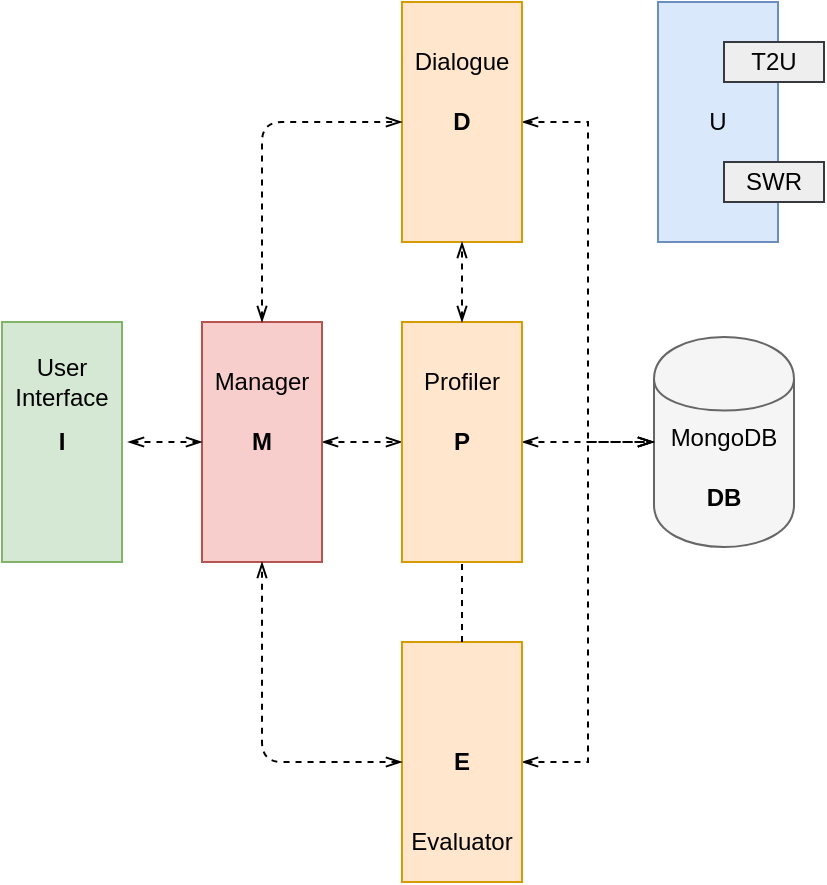 <mxfile version="10.6.9" type="device"><diagram id="4cHswIBqTazz-S7WL56V" name="Page-1"><mxGraphModel dx="1010" dy="550" grid="1" gridSize="10" guides="1" tooltips="1" connect="1" arrows="1" fold="1" page="1" pageScale="1" pageWidth="827" pageHeight="1169" math="0" shadow="0"><root><mxCell id="0"/><mxCell id="1" parent="0"/><mxCell id="vCB0DjBXV1XSG772xNzs-39" value="" style="shape=cylinder;whiteSpace=wrap;html=1;boundedLbl=1;backgroundOutline=1;fillColor=#f5f5f5;strokeColor=#666666;fontColor=#333333;" parent="1" vertex="1"><mxGeometry x="406" y="217.5" width="70" height="105" as="geometry"/></mxCell><mxCell id="vCB0DjBXV1XSG772xNzs-1" value="" style="rounded=0;whiteSpace=wrap;html=1;rotation=90;fillColor=#d5e8d4;strokeColor=#82b366;" parent="1" vertex="1"><mxGeometry x="50" y="240" width="120" height="60" as="geometry"/></mxCell><mxCell id="MkHDd70d3_szy9a1CzmJ-1" style="edgeStyle=orthogonalEdgeStyle;rounded=0;orthogonalLoop=1;jettySize=auto;html=1;exitX=0.5;exitY=0;exitDx=0;exitDy=0;entryX=0.5;entryY=1;entryDx=0;entryDy=0;endArrow=openThin;endFill=0;dashed=1;startArrow=openThin;startFill=0;" edge="1" parent="1" source="vCB0DjBXV1XSG772xNzs-2" target="vCB0DjBXV1XSG772xNzs-3"><mxGeometry relative="1" as="geometry"/></mxCell><mxCell id="vCB0DjBXV1XSG772xNzs-2" value="" style="rounded=0;whiteSpace=wrap;html=1;rotation=90;fillColor=#f8cecc;strokeColor=#b85450;" parent="1" vertex="1"><mxGeometry x="150" y="240" width="120" height="60" as="geometry"/></mxCell><mxCell id="MkHDd70d3_szy9a1CzmJ-5" style="edgeStyle=orthogonalEdgeStyle;rounded=0;orthogonalLoop=1;jettySize=auto;html=1;exitX=0.5;exitY=0;exitDx=0;exitDy=0;entryX=0;entryY=0.5;entryDx=0;entryDy=0;dashed=1;startArrow=openThin;startFill=0;endArrow=openThin;endFill=0;" edge="1" parent="1" source="vCB0DjBXV1XSG772xNzs-3" target="vCB0DjBXV1XSG772xNzs-39"><mxGeometry relative="1" as="geometry"/></mxCell><mxCell id="vCB0DjBXV1XSG772xNzs-3" value="" style="rounded=0;whiteSpace=wrap;html=1;rotation=90;fillColor=#ffe6cc;strokeColor=#d79b00;" parent="1" vertex="1"><mxGeometry x="250" y="240" width="120" height="60" as="geometry"/></mxCell><mxCell id="MkHDd70d3_szy9a1CzmJ-2" style="edgeStyle=orthogonalEdgeStyle;rounded=0;orthogonalLoop=1;jettySize=auto;html=1;exitX=0.5;exitY=0;exitDx=0;exitDy=0;entryX=0;entryY=0.5;entryDx=0;entryDy=0;dashed=1;startArrow=openThin;startFill=0;endArrow=openThin;endFill=0;" edge="1" parent="1" source="vCB0DjBXV1XSG772xNzs-4" target="vCB0DjBXV1XSG772xNzs-39"><mxGeometry relative="1" as="geometry"/></mxCell><mxCell id="vCB0DjBXV1XSG772xNzs-4" value="" style="rounded=0;whiteSpace=wrap;html=1;rotation=90;fillColor=#ffe6cc;strokeColor=#d79b00;" parent="1" vertex="1"><mxGeometry x="250" y="80" width="120" height="60" as="geometry"/></mxCell><mxCell id="MkHDd70d3_szy9a1CzmJ-6" style="edgeStyle=orthogonalEdgeStyle;rounded=0;orthogonalLoop=1;jettySize=auto;html=1;exitX=0.5;exitY=0;exitDx=0;exitDy=0;entryX=0;entryY=0.5;entryDx=0;entryDy=0;dashed=1;startArrow=openThin;startFill=0;endArrow=openThin;endFill=0;" edge="1" parent="1" source="vCB0DjBXV1XSG772xNzs-5" target="vCB0DjBXV1XSG772xNzs-39"><mxGeometry relative="1" as="geometry"/></mxCell><mxCell id="vCB0DjBXV1XSG772xNzs-5" value="" style="rounded=0;whiteSpace=wrap;html=1;rotation=90;fillColor=#ffe6cc;strokeColor=#d79b00;" parent="1" vertex="1"><mxGeometry x="250" y="400" width="120" height="60" as="geometry"/></mxCell><mxCell id="vCB0DjBXV1XSG772xNzs-6" value="" style="rounded=0;whiteSpace=wrap;html=1;rotation=90;fillColor=#dae8fc;strokeColor=#6c8ebf;" parent="1" vertex="1"><mxGeometry x="378" y="80" width="120" height="60" as="geometry"/></mxCell><mxCell id="vCB0DjBXV1XSG772xNzs-8" value="I" style="text;html=1;strokeColor=none;fillColor=none;align=center;verticalAlign=middle;whiteSpace=wrap;rounded=0;fontStyle=1" parent="1" vertex="1"><mxGeometry x="90" y="260" width="40" height="20" as="geometry"/></mxCell><mxCell id="vCB0DjBXV1XSG772xNzs-10" value="M" style="text;html=1;strokeColor=none;fillColor=none;align=center;verticalAlign=middle;whiteSpace=wrap;rounded=0;fontStyle=1" parent="1" vertex="1"><mxGeometry x="190" y="260" width="40" height="20" as="geometry"/></mxCell><mxCell id="vCB0DjBXV1XSG772xNzs-11" value="P" style="text;html=1;strokeColor=none;fillColor=none;align=center;verticalAlign=middle;whiteSpace=wrap;rounded=0;fontStyle=1" parent="1" vertex="1"><mxGeometry x="290" y="260" width="40" height="20" as="geometry"/></mxCell><mxCell id="vCB0DjBXV1XSG772xNzs-12" value="D" style="text;html=1;strokeColor=none;fillColor=none;align=center;verticalAlign=middle;whiteSpace=wrap;rounded=0;fontStyle=1" parent="1" vertex="1"><mxGeometry x="290" y="100" width="40" height="20" as="geometry"/></mxCell><mxCell id="vCB0DjBXV1XSG772xNzs-13" value="E" style="text;html=1;strokeColor=none;fillColor=none;align=center;verticalAlign=middle;whiteSpace=wrap;rounded=0;fontStyle=1" parent="1" vertex="1"><mxGeometry x="290" y="420" width="40" height="20" as="geometry"/></mxCell><mxCell id="vCB0DjBXV1XSG772xNzs-14" value="U" style="text;html=1;strokeColor=none;fillColor=none;align=center;verticalAlign=middle;whiteSpace=wrap;rounded=0;" parent="1" vertex="1"><mxGeometry x="418" y="100" width="40" height="20" as="geometry"/></mxCell><mxCell id="vCB0DjBXV1XSG772xNzs-15" value="DB" style="text;html=1;strokeColor=none;fillColor=none;align=center;verticalAlign=middle;whiteSpace=wrap;rounded=0;fontStyle=1" parent="1" vertex="1"><mxGeometry x="421" y="287.5" width="40" height="20" as="geometry"/></mxCell><mxCell id="vCB0DjBXV1XSG772xNzs-16" value="User Interface" style="text;html=1;strokeColor=none;fillColor=none;align=center;verticalAlign=middle;whiteSpace=wrap;rounded=0;" parent="1" vertex="1"><mxGeometry x="90" y="230" width="40" height="20" as="geometry"/></mxCell><mxCell id="vCB0DjBXV1XSG772xNzs-17" value="Manager" style="text;html=1;strokeColor=none;fillColor=none;align=center;verticalAlign=middle;whiteSpace=wrap;rounded=0;" parent="1" vertex="1"><mxGeometry x="190" y="230" width="40" height="20" as="geometry"/></mxCell><mxCell id="vCB0DjBXV1XSG772xNzs-21" value="Dialogue" style="text;html=1;strokeColor=none;fillColor=none;align=center;verticalAlign=middle;whiteSpace=wrap;rounded=0;" parent="1" vertex="1"><mxGeometry x="290" y="70" width="40" height="20" as="geometry"/></mxCell><mxCell id="vCB0DjBXV1XSG772xNzs-22" value="Evaluator" style="text;html=1;strokeColor=none;fillColor=none;align=center;verticalAlign=middle;whiteSpace=wrap;rounded=0;" parent="1" vertex="1"><mxGeometry x="290" y="460" width="40" height="20" as="geometry"/></mxCell><mxCell id="vCB0DjBXV1XSG772xNzs-23" value="Profiler" style="text;html=1;strokeColor=none;fillColor=none;align=center;verticalAlign=middle;whiteSpace=wrap;rounded=0;" parent="1" vertex="1"><mxGeometry x="290" y="230" width="40" height="20" as="geometry"/></mxCell><mxCell id="vCB0DjBXV1XSG772xNzs-24" value="" style="rounded=0;whiteSpace=wrap;html=1;fillColor=#eeeeee;strokeColor=#36393d;" parent="1" vertex="1"><mxGeometry x="441" y="70" width="50" height="20" as="geometry"/></mxCell><mxCell id="vCB0DjBXV1XSG772xNzs-25" value="" style="rounded=0;whiteSpace=wrap;html=1;fillColor=#eeeeee;strokeColor=#36393d;" parent="1" vertex="1"><mxGeometry x="441" y="130" width="50" height="20" as="geometry"/></mxCell><mxCell id="vCB0DjBXV1XSG772xNzs-26" value="T2U" style="text;html=1;strokeColor=none;fillColor=none;align=center;verticalAlign=middle;whiteSpace=wrap;rounded=0;" parent="1" vertex="1"><mxGeometry x="446" y="70" width="40" height="20" as="geometry"/></mxCell><mxCell id="vCB0DjBXV1XSG772xNzs-27" value="SWR" style="text;html=1;strokeColor=none;fillColor=none;align=center;verticalAlign=middle;whiteSpace=wrap;rounded=0;" parent="1" vertex="1"><mxGeometry x="446" y="130" width="40" height="20" as="geometry"/></mxCell><mxCell id="vCB0DjBXV1XSG772xNzs-28" value="" style="endArrow=openThin;dashed=1;html=1;exitX=0;exitY=0.5;exitDx=0;exitDy=0;entryX=0.5;entryY=1;entryDx=0;entryDy=0;endFill=0;startArrow=openThin;startFill=0;" parent="1" source="vCB0DjBXV1XSG772xNzs-2" target="vCB0DjBXV1XSG772xNzs-4" edge="1"><mxGeometry width="50" height="50" relative="1" as="geometry"><mxPoint x="185" y="210" as="sourcePoint"/><mxPoint x="235" y="160" as="targetPoint"/><Array as="points"><mxPoint x="210" y="110"/></Array></mxGeometry></mxCell><mxCell id="vCB0DjBXV1XSG772xNzs-31" value="" style="endArrow=openThin;dashed=1;html=1;entryX=1;entryY=0.5;entryDx=0;entryDy=0;exitX=0.5;exitY=1;exitDx=0;exitDy=0;startArrow=openThin;startFill=0;endFill=0;" parent="1" source="vCB0DjBXV1XSG772xNzs-5" target="vCB0DjBXV1XSG772xNzs-2" edge="1"><mxGeometry width="50" height="50" relative="1" as="geometry"><mxPoint x="185" y="375" as="sourcePoint"/><mxPoint x="235" y="325" as="targetPoint"/><Array as="points"><mxPoint x="210" y="430"/></Array></mxGeometry></mxCell><mxCell id="vCB0DjBXV1XSG772xNzs-32" value="" style="endArrow=none;dashed=1;html=1;entryX=1;entryY=0.5;entryDx=0;entryDy=0;exitX=0;exitY=0.5;exitDx=0;exitDy=0;" parent="1" source="vCB0DjBXV1XSG772xNzs-5" target="vCB0DjBXV1XSG772xNzs-3" edge="1"><mxGeometry width="50" height="50" relative="1" as="geometry"><mxPoint x="285" y="375" as="sourcePoint"/><mxPoint x="335" y="325" as="targetPoint"/></mxGeometry></mxCell><mxCell id="vCB0DjBXV1XSG772xNzs-35" value="" style="endArrow=openThin;dashed=1;html=1;entryX=1;entryY=0.5;entryDx=0;entryDy=0;exitX=0;exitY=0.5;exitDx=0;exitDy=0;startArrow=openThin;startFill=0;endFill=0;" parent="1" source="vCB0DjBXV1XSG772xNzs-3" target="vCB0DjBXV1XSG772xNzs-4" edge="1"><mxGeometry width="50" height="50" relative="1" as="geometry"><mxPoint x="285" y="220" as="sourcePoint"/><mxPoint x="335" y="170" as="targetPoint"/></mxGeometry></mxCell><mxCell id="vCB0DjBXV1XSG772xNzs-36" value="" style="endArrow=openThin;dashed=1;html=1;entryX=0.5;entryY=1;entryDx=0;entryDy=0;startArrow=openThin;startFill=0;endFill=0;" parent="1" target="vCB0DjBXV1XSG772xNzs-2" edge="1"><mxGeometry width="50" height="50" relative="1" as="geometry"><mxPoint x="143" y="270" as="sourcePoint"/><mxPoint x="180" y="250" as="targetPoint"/></mxGeometry></mxCell><mxCell id="vCB0DjBXV1XSG772xNzs-37" value="MongoDB" style="text;html=1;strokeColor=none;fillColor=none;align=center;verticalAlign=middle;whiteSpace=wrap;rounded=0;" parent="1" vertex="1"><mxGeometry x="421" y="257.5" width="40" height="20" as="geometry"/></mxCell></root></mxGraphModel></diagram></mxfile>